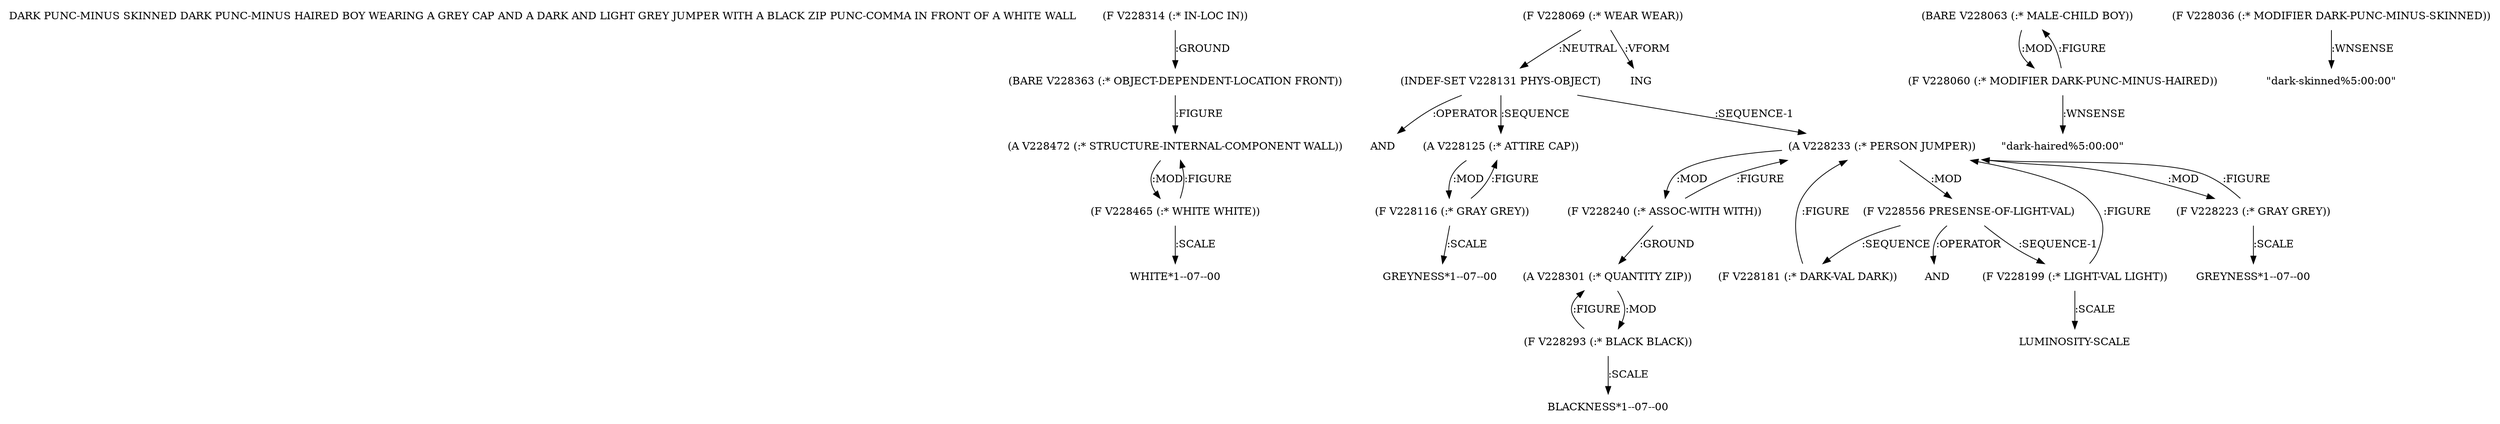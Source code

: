 digraph Terms {
  node [shape=none]
  "DARK PUNC-MINUS SKINNED DARK PUNC-MINUS HAIRED BOY WEARING A GREY CAP AND A DARK AND LIGHT GREY JUMPER WITH A BLACK ZIP PUNC-COMMA IN FRONT OF A WHITE WALL"
  "V228314" [label="(F V228314 (:* IN-LOC IN))"]
  "V228314" -> "V228363" [label=":GROUND"]
  "V228363" [label="(BARE V228363 (:* OBJECT-DEPENDENT-LOCATION FRONT))"]
  "V228363" -> "V228472" [label=":FIGURE"]
  "V228472" [label="(A V228472 (:* STRUCTURE-INTERNAL-COMPONENT WALL))"]
  "V228472" -> "V228465" [label=":MOD"]
  "V228465" [label="(F V228465 (:* WHITE WHITE))"]
  "V228465" -> "V228472" [label=":FIGURE"]
  "V228465" -> "NT237378" [label=":SCALE"]
  "NT237378" [label="WHITE*1--07--00"]
  "V228069" [label="(F V228069 (:* WEAR WEAR))"]
  "V228069" -> "V228131" [label=":NEUTRAL"]
  "V228069" -> "NT237379" [label=":VFORM"]
  "NT237379" [label="ING"]
  "V228131" [label="(INDEF-SET V228131 PHYS-OBJECT)"]
  "V228131" -> "NT237380" [label=":OPERATOR"]
  "NT237380" [label="AND"]
  "V228131" -> "V228125" [label=":SEQUENCE"]
  "V228131" -> "V228233" [label=":SEQUENCE-1"]
  "V228125" [label="(A V228125 (:* ATTIRE CAP))"]
  "V228125" -> "V228116" [label=":MOD"]
  "V228116" [label="(F V228116 (:* GRAY GREY))"]
  "V228116" -> "V228125" [label=":FIGURE"]
  "V228116" -> "NT237381" [label=":SCALE"]
  "NT237381" [label="GREYNESS*1--07--00"]
  "V228233" [label="(A V228233 (:* PERSON JUMPER))"]
  "V228233" -> "V228240" [label=":MOD"]
  "V228233" -> "V228556" [label=":MOD"]
  "V228233" -> "V228223" [label=":MOD"]
  "V228556" [label="(F V228556 PRESENSE-OF-LIGHT-VAL)"]
  "V228556" -> "V228181" [label=":SEQUENCE"]
  "V228556" -> "V228199" [label=":SEQUENCE-1"]
  "V228556" -> "NT237382" [label=":OPERATOR"]
  "NT237382" [label="AND"]
  "V228181" [label="(F V228181 (:* DARK-VAL DARK))"]
  "V228181" -> "V228233" [label=":FIGURE"]
  "V228199" [label="(F V228199 (:* LIGHT-VAL LIGHT))"]
  "V228199" -> "V228233" [label=":FIGURE"]
  "V228199" -> "NT237383" [label=":SCALE"]
  "NT237383" [label="LUMINOSITY-SCALE"]
  "V228223" [label="(F V228223 (:* GRAY GREY))"]
  "V228223" -> "V228233" [label=":FIGURE"]
  "V228223" -> "NT237384" [label=":SCALE"]
  "NT237384" [label="GREYNESS*1--07--00"]
  "V228240" [label="(F V228240 (:* ASSOC-WITH WITH))"]
  "V228240" -> "V228301" [label=":GROUND"]
  "V228240" -> "V228233" [label=":FIGURE"]
  "V228301" [label="(A V228301 (:* QUANTITY ZIP))"]
  "V228301" -> "V228293" [label=":MOD"]
  "V228293" [label="(F V228293 (:* BLACK BLACK))"]
  "V228293" -> "V228301" [label=":FIGURE"]
  "V228293" -> "NT237385" [label=":SCALE"]
  "NT237385" [label="BLACKNESS*1--07--00"]
  "V228063" [label="(BARE V228063 (:* MALE-CHILD BOY))"]
  "V228063" -> "V228060" [label=":MOD"]
  "V228060" [label="(F V228060 (:* MODIFIER DARK-PUNC-MINUS-HAIRED))"]
  "V228060" -> "V228063" [label=":FIGURE"]
  "V228060" -> "NT237386" [label=":WNSENSE"]
  "NT237386" [label="\"dark-haired%5:00:00\""]
  "V228036" [label="(F V228036 (:* MODIFIER DARK-PUNC-MINUS-SKINNED))"]
  "V228036" -> "NT237387" [label=":WNSENSE"]
  "NT237387" [label="\"dark-skinned%5:00:00\""]
}
